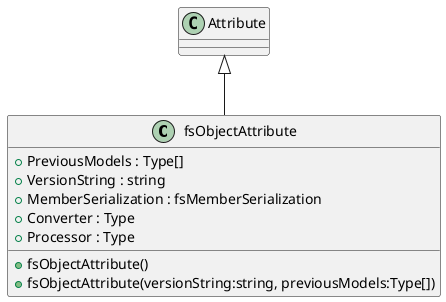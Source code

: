 @startuml
class fsObjectAttribute {
    + fsObjectAttribute()
    + fsObjectAttribute(versionString:string, previousModels:Type[])
    + PreviousModels : Type[]
    + VersionString : string
    + MemberSerialization : fsMemberSerialization
    + Converter : Type
    + Processor : Type
}
Attribute <|-- fsObjectAttribute
@enduml
